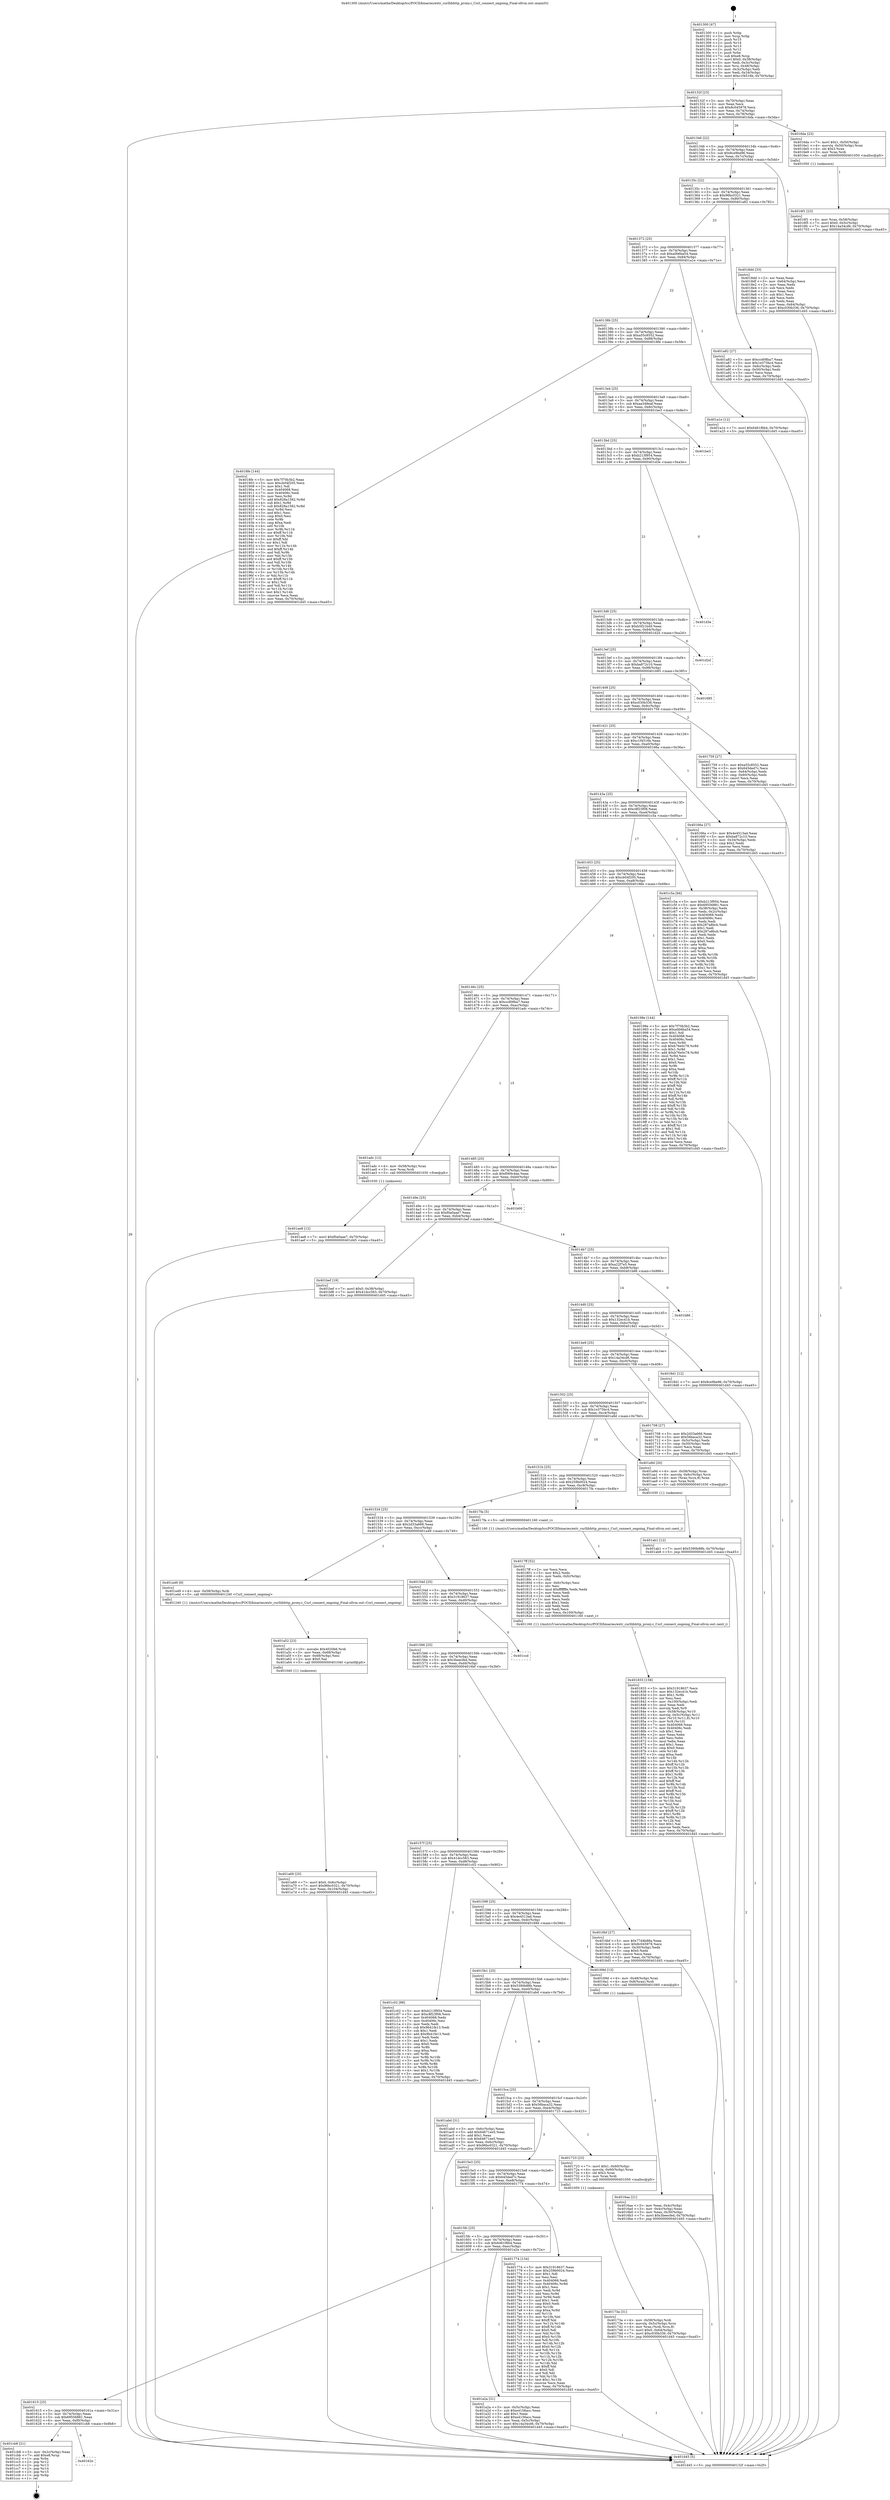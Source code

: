 digraph "0x401300" {
  label = "0x401300 (/mnt/c/Users/mathe/Desktop/tcc/POCII/binaries/extr_curllibhttp_proxy.c_Curl_connect_ongoing_Final-ollvm.out::main(0))"
  labelloc = "t"
  node[shape=record]

  Entry [label="",width=0.3,height=0.3,shape=circle,fillcolor=black,style=filled]
  "0x40132f" [label="{
     0x40132f [23]\l
     | [instrs]\l
     &nbsp;&nbsp;0x40132f \<+3\>: mov -0x70(%rbp),%eax\l
     &nbsp;&nbsp;0x401332 \<+2\>: mov %eax,%ecx\l
     &nbsp;&nbsp;0x401334 \<+6\>: sub $0x8c045978,%ecx\l
     &nbsp;&nbsp;0x40133a \<+3\>: mov %eax,-0x74(%rbp)\l
     &nbsp;&nbsp;0x40133d \<+3\>: mov %ecx,-0x78(%rbp)\l
     &nbsp;&nbsp;0x401340 \<+6\>: je 00000000004016da \<main+0x3da\>\l
  }"]
  "0x4016da" [label="{
     0x4016da [23]\l
     | [instrs]\l
     &nbsp;&nbsp;0x4016da \<+7\>: movl $0x1,-0x50(%rbp)\l
     &nbsp;&nbsp;0x4016e1 \<+4\>: movslq -0x50(%rbp),%rax\l
     &nbsp;&nbsp;0x4016e5 \<+4\>: shl $0x3,%rax\l
     &nbsp;&nbsp;0x4016e9 \<+3\>: mov %rax,%rdi\l
     &nbsp;&nbsp;0x4016ec \<+5\>: call 0000000000401050 \<malloc@plt\>\l
     | [calls]\l
     &nbsp;&nbsp;0x401050 \{1\} (unknown)\l
  }"]
  "0x401346" [label="{
     0x401346 [22]\l
     | [instrs]\l
     &nbsp;&nbsp;0x401346 \<+5\>: jmp 000000000040134b \<main+0x4b\>\l
     &nbsp;&nbsp;0x40134b \<+3\>: mov -0x74(%rbp),%eax\l
     &nbsp;&nbsp;0x40134e \<+5\>: sub $0x8ce9be96,%eax\l
     &nbsp;&nbsp;0x401353 \<+3\>: mov %eax,-0x7c(%rbp)\l
     &nbsp;&nbsp;0x401356 \<+6\>: je 00000000004018dd \<main+0x5dd\>\l
  }"]
  Exit [label="",width=0.3,height=0.3,shape=circle,fillcolor=black,style=filled,peripheries=2]
  "0x4018dd" [label="{
     0x4018dd [33]\l
     | [instrs]\l
     &nbsp;&nbsp;0x4018dd \<+2\>: xor %eax,%eax\l
     &nbsp;&nbsp;0x4018df \<+3\>: mov -0x64(%rbp),%ecx\l
     &nbsp;&nbsp;0x4018e2 \<+2\>: mov %eax,%edx\l
     &nbsp;&nbsp;0x4018e4 \<+2\>: sub %ecx,%edx\l
     &nbsp;&nbsp;0x4018e6 \<+2\>: mov %eax,%ecx\l
     &nbsp;&nbsp;0x4018e8 \<+3\>: sub $0x1,%ecx\l
     &nbsp;&nbsp;0x4018eb \<+2\>: add %ecx,%edx\l
     &nbsp;&nbsp;0x4018ed \<+2\>: sub %edx,%eax\l
     &nbsp;&nbsp;0x4018ef \<+3\>: mov %eax,-0x64(%rbp)\l
     &nbsp;&nbsp;0x4018f2 \<+7\>: movl $0xc030b336,-0x70(%rbp)\l
     &nbsp;&nbsp;0x4018f9 \<+5\>: jmp 0000000000401d45 \<main+0xa45\>\l
  }"]
  "0x40135c" [label="{
     0x40135c [22]\l
     | [instrs]\l
     &nbsp;&nbsp;0x40135c \<+5\>: jmp 0000000000401361 \<main+0x61\>\l
     &nbsp;&nbsp;0x401361 \<+3\>: mov -0x74(%rbp),%eax\l
     &nbsp;&nbsp;0x401364 \<+5\>: sub $0x96bc0321,%eax\l
     &nbsp;&nbsp;0x401369 \<+3\>: mov %eax,-0x80(%rbp)\l
     &nbsp;&nbsp;0x40136c \<+6\>: je 0000000000401a82 \<main+0x782\>\l
  }"]
  "0x40162e" [label="{
     0x40162e\l
  }", style=dashed]
  "0x401a82" [label="{
     0x401a82 [27]\l
     | [instrs]\l
     &nbsp;&nbsp;0x401a82 \<+5\>: mov $0xccd08ba7,%eax\l
     &nbsp;&nbsp;0x401a87 \<+5\>: mov $0x1e375bc4,%ecx\l
     &nbsp;&nbsp;0x401a8c \<+3\>: mov -0x6c(%rbp),%edx\l
     &nbsp;&nbsp;0x401a8f \<+3\>: cmp -0x50(%rbp),%edx\l
     &nbsp;&nbsp;0x401a92 \<+3\>: cmovl %ecx,%eax\l
     &nbsp;&nbsp;0x401a95 \<+3\>: mov %eax,-0x70(%rbp)\l
     &nbsp;&nbsp;0x401a98 \<+5\>: jmp 0000000000401d45 \<main+0xa45\>\l
  }"]
  "0x401372" [label="{
     0x401372 [25]\l
     | [instrs]\l
     &nbsp;&nbsp;0x401372 \<+5\>: jmp 0000000000401377 \<main+0x77\>\l
     &nbsp;&nbsp;0x401377 \<+3\>: mov -0x74(%rbp),%eax\l
     &nbsp;&nbsp;0x40137a \<+5\>: sub $0xa0b6ba54,%eax\l
     &nbsp;&nbsp;0x40137f \<+6\>: mov %eax,-0x84(%rbp)\l
     &nbsp;&nbsp;0x401385 \<+6\>: je 0000000000401a1e \<main+0x71e\>\l
  }"]
  "0x401cb8" [label="{
     0x401cb8 [21]\l
     | [instrs]\l
     &nbsp;&nbsp;0x401cb8 \<+3\>: mov -0x2c(%rbp),%eax\l
     &nbsp;&nbsp;0x401cbb \<+7\>: add $0xe8,%rsp\l
     &nbsp;&nbsp;0x401cc2 \<+1\>: pop %rbx\l
     &nbsp;&nbsp;0x401cc3 \<+2\>: pop %r12\l
     &nbsp;&nbsp;0x401cc5 \<+2\>: pop %r13\l
     &nbsp;&nbsp;0x401cc7 \<+2\>: pop %r14\l
     &nbsp;&nbsp;0x401cc9 \<+2\>: pop %r15\l
     &nbsp;&nbsp;0x401ccb \<+1\>: pop %rbp\l
     &nbsp;&nbsp;0x401ccc \<+1\>: ret\l
  }"]
  "0x401a1e" [label="{
     0x401a1e [12]\l
     | [instrs]\l
     &nbsp;&nbsp;0x401a1e \<+7\>: movl $0x6461f6b4,-0x70(%rbp)\l
     &nbsp;&nbsp;0x401a25 \<+5\>: jmp 0000000000401d45 \<main+0xa45\>\l
  }"]
  "0x40138b" [label="{
     0x40138b [25]\l
     | [instrs]\l
     &nbsp;&nbsp;0x40138b \<+5\>: jmp 0000000000401390 \<main+0x90\>\l
     &nbsp;&nbsp;0x401390 \<+3\>: mov -0x74(%rbp),%eax\l
     &nbsp;&nbsp;0x401393 \<+5\>: sub $0xa55c8552,%eax\l
     &nbsp;&nbsp;0x401398 \<+6\>: mov %eax,-0x88(%rbp)\l
     &nbsp;&nbsp;0x40139e \<+6\>: je 00000000004018fe \<main+0x5fe\>\l
  }"]
  "0x401ae8" [label="{
     0x401ae8 [12]\l
     | [instrs]\l
     &nbsp;&nbsp;0x401ae8 \<+7\>: movl $0xf0a0aae7,-0x70(%rbp)\l
     &nbsp;&nbsp;0x401aef \<+5\>: jmp 0000000000401d45 \<main+0xa45\>\l
  }"]
  "0x4018fe" [label="{
     0x4018fe [144]\l
     | [instrs]\l
     &nbsp;&nbsp;0x4018fe \<+5\>: mov $0x7f70b3b2,%eax\l
     &nbsp;&nbsp;0x401903 \<+5\>: mov $0xcb04f205,%ecx\l
     &nbsp;&nbsp;0x401908 \<+2\>: mov $0x1,%dl\l
     &nbsp;&nbsp;0x40190a \<+7\>: mov 0x404068,%esi\l
     &nbsp;&nbsp;0x401911 \<+7\>: mov 0x40406c,%edi\l
     &nbsp;&nbsp;0x401918 \<+3\>: mov %esi,%r8d\l
     &nbsp;&nbsp;0x40191b \<+7\>: add $0x828a1582,%r8d\l
     &nbsp;&nbsp;0x401922 \<+4\>: sub $0x1,%r8d\l
     &nbsp;&nbsp;0x401926 \<+7\>: sub $0x828a1582,%r8d\l
     &nbsp;&nbsp;0x40192d \<+4\>: imul %r8d,%esi\l
     &nbsp;&nbsp;0x401931 \<+3\>: and $0x1,%esi\l
     &nbsp;&nbsp;0x401934 \<+3\>: cmp $0x0,%esi\l
     &nbsp;&nbsp;0x401937 \<+4\>: sete %r9b\l
     &nbsp;&nbsp;0x40193b \<+3\>: cmp $0xa,%edi\l
     &nbsp;&nbsp;0x40193e \<+4\>: setl %r10b\l
     &nbsp;&nbsp;0x401942 \<+3\>: mov %r9b,%r11b\l
     &nbsp;&nbsp;0x401945 \<+4\>: xor $0xff,%r11b\l
     &nbsp;&nbsp;0x401949 \<+3\>: mov %r10b,%bl\l
     &nbsp;&nbsp;0x40194c \<+3\>: xor $0xff,%bl\l
     &nbsp;&nbsp;0x40194f \<+3\>: xor $0x1,%dl\l
     &nbsp;&nbsp;0x401952 \<+3\>: mov %r11b,%r14b\l
     &nbsp;&nbsp;0x401955 \<+4\>: and $0xff,%r14b\l
     &nbsp;&nbsp;0x401959 \<+3\>: and %dl,%r9b\l
     &nbsp;&nbsp;0x40195c \<+3\>: mov %bl,%r15b\l
     &nbsp;&nbsp;0x40195f \<+4\>: and $0xff,%r15b\l
     &nbsp;&nbsp;0x401963 \<+3\>: and %dl,%r10b\l
     &nbsp;&nbsp;0x401966 \<+3\>: or %r9b,%r14b\l
     &nbsp;&nbsp;0x401969 \<+3\>: or %r10b,%r15b\l
     &nbsp;&nbsp;0x40196c \<+3\>: xor %r15b,%r14b\l
     &nbsp;&nbsp;0x40196f \<+3\>: or %bl,%r11b\l
     &nbsp;&nbsp;0x401972 \<+4\>: xor $0xff,%r11b\l
     &nbsp;&nbsp;0x401976 \<+3\>: or $0x1,%dl\l
     &nbsp;&nbsp;0x401979 \<+3\>: and %dl,%r11b\l
     &nbsp;&nbsp;0x40197c \<+3\>: or %r11b,%r14b\l
     &nbsp;&nbsp;0x40197f \<+4\>: test $0x1,%r14b\l
     &nbsp;&nbsp;0x401983 \<+3\>: cmovne %ecx,%eax\l
     &nbsp;&nbsp;0x401986 \<+3\>: mov %eax,-0x70(%rbp)\l
     &nbsp;&nbsp;0x401989 \<+5\>: jmp 0000000000401d45 \<main+0xa45\>\l
  }"]
  "0x4013a4" [label="{
     0x4013a4 [25]\l
     | [instrs]\l
     &nbsp;&nbsp;0x4013a4 \<+5\>: jmp 00000000004013a9 \<main+0xa9\>\l
     &nbsp;&nbsp;0x4013a9 \<+3\>: mov -0x74(%rbp),%eax\l
     &nbsp;&nbsp;0x4013ac \<+5\>: sub $0xaa348eaf,%eax\l
     &nbsp;&nbsp;0x4013b1 \<+6\>: mov %eax,-0x8c(%rbp)\l
     &nbsp;&nbsp;0x4013b7 \<+6\>: je 0000000000401be3 \<main+0x8e3\>\l
  }"]
  "0x401ab1" [label="{
     0x401ab1 [12]\l
     | [instrs]\l
     &nbsp;&nbsp;0x401ab1 \<+7\>: movl $0x5390b88b,-0x70(%rbp)\l
     &nbsp;&nbsp;0x401ab8 \<+5\>: jmp 0000000000401d45 \<main+0xa45\>\l
  }"]
  "0x401be3" [label="{
     0x401be3\l
  }", style=dashed]
  "0x4013bd" [label="{
     0x4013bd [25]\l
     | [instrs]\l
     &nbsp;&nbsp;0x4013bd \<+5\>: jmp 00000000004013c2 \<main+0xc2\>\l
     &nbsp;&nbsp;0x4013c2 \<+3\>: mov -0x74(%rbp),%eax\l
     &nbsp;&nbsp;0x4013c5 \<+5\>: sub $0xb213f954,%eax\l
     &nbsp;&nbsp;0x4013ca \<+6\>: mov %eax,-0x90(%rbp)\l
     &nbsp;&nbsp;0x4013d0 \<+6\>: je 0000000000401d3e \<main+0xa3e\>\l
  }"]
  "0x401a69" [label="{
     0x401a69 [25]\l
     | [instrs]\l
     &nbsp;&nbsp;0x401a69 \<+7\>: movl $0x0,-0x6c(%rbp)\l
     &nbsp;&nbsp;0x401a70 \<+7\>: movl $0x96bc0321,-0x70(%rbp)\l
     &nbsp;&nbsp;0x401a77 \<+6\>: mov %eax,-0x104(%rbp)\l
     &nbsp;&nbsp;0x401a7d \<+5\>: jmp 0000000000401d45 \<main+0xa45\>\l
  }"]
  "0x401d3e" [label="{
     0x401d3e\l
  }", style=dashed]
  "0x4013d6" [label="{
     0x4013d6 [25]\l
     | [instrs]\l
     &nbsp;&nbsp;0x4013d6 \<+5\>: jmp 00000000004013db \<main+0xdb\>\l
     &nbsp;&nbsp;0x4013db \<+3\>: mov -0x74(%rbp),%eax\l
     &nbsp;&nbsp;0x4013de \<+5\>: sub $0xb5f21b49,%eax\l
     &nbsp;&nbsp;0x4013e3 \<+6\>: mov %eax,-0x94(%rbp)\l
     &nbsp;&nbsp;0x4013e9 \<+6\>: je 0000000000401d2d \<main+0xa2d\>\l
  }"]
  "0x401a52" [label="{
     0x401a52 [23]\l
     | [instrs]\l
     &nbsp;&nbsp;0x401a52 \<+10\>: movabs $0x4020b6,%rdi\l
     &nbsp;&nbsp;0x401a5c \<+3\>: mov %eax,-0x68(%rbp)\l
     &nbsp;&nbsp;0x401a5f \<+3\>: mov -0x68(%rbp),%esi\l
     &nbsp;&nbsp;0x401a62 \<+2\>: mov $0x0,%al\l
     &nbsp;&nbsp;0x401a64 \<+5\>: call 0000000000401040 \<printf@plt\>\l
     | [calls]\l
     &nbsp;&nbsp;0x401040 \{1\} (unknown)\l
  }"]
  "0x401d2d" [label="{
     0x401d2d\l
  }", style=dashed]
  "0x4013ef" [label="{
     0x4013ef [25]\l
     | [instrs]\l
     &nbsp;&nbsp;0x4013ef \<+5\>: jmp 00000000004013f4 \<main+0xf4\>\l
     &nbsp;&nbsp;0x4013f4 \<+3\>: mov -0x74(%rbp),%eax\l
     &nbsp;&nbsp;0x4013f7 \<+5\>: sub $0xba872c10,%eax\l
     &nbsp;&nbsp;0x4013fc \<+6\>: mov %eax,-0x98(%rbp)\l
     &nbsp;&nbsp;0x401402 \<+6\>: je 0000000000401685 \<main+0x385\>\l
  }"]
  "0x401615" [label="{
     0x401615 [25]\l
     | [instrs]\l
     &nbsp;&nbsp;0x401615 \<+5\>: jmp 000000000040161a \<main+0x31a\>\l
     &nbsp;&nbsp;0x40161a \<+3\>: mov -0x74(%rbp),%eax\l
     &nbsp;&nbsp;0x40161d \<+5\>: sub $0x69556881,%eax\l
     &nbsp;&nbsp;0x401622 \<+6\>: mov %eax,-0xf0(%rbp)\l
     &nbsp;&nbsp;0x401628 \<+6\>: je 0000000000401cb8 \<main+0x9b8\>\l
  }"]
  "0x401685" [label="{
     0x401685\l
  }", style=dashed]
  "0x401408" [label="{
     0x401408 [25]\l
     | [instrs]\l
     &nbsp;&nbsp;0x401408 \<+5\>: jmp 000000000040140d \<main+0x10d\>\l
     &nbsp;&nbsp;0x40140d \<+3\>: mov -0x74(%rbp),%eax\l
     &nbsp;&nbsp;0x401410 \<+5\>: sub $0xc030b336,%eax\l
     &nbsp;&nbsp;0x401415 \<+6\>: mov %eax,-0x9c(%rbp)\l
     &nbsp;&nbsp;0x40141b \<+6\>: je 0000000000401759 \<main+0x459\>\l
  }"]
  "0x401a2a" [label="{
     0x401a2a [31]\l
     | [instrs]\l
     &nbsp;&nbsp;0x401a2a \<+3\>: mov -0x5c(%rbp),%eax\l
     &nbsp;&nbsp;0x401a2d \<+5\>: sub $0xe4156acc,%eax\l
     &nbsp;&nbsp;0x401a32 \<+3\>: add $0x1,%eax\l
     &nbsp;&nbsp;0x401a35 \<+5\>: add $0xe4156acc,%eax\l
     &nbsp;&nbsp;0x401a3a \<+3\>: mov %eax,-0x5c(%rbp)\l
     &nbsp;&nbsp;0x401a3d \<+7\>: movl $0x14a34cd6,-0x70(%rbp)\l
     &nbsp;&nbsp;0x401a44 \<+5\>: jmp 0000000000401d45 \<main+0xa45\>\l
  }"]
  "0x401759" [label="{
     0x401759 [27]\l
     | [instrs]\l
     &nbsp;&nbsp;0x401759 \<+5\>: mov $0xa55c8552,%eax\l
     &nbsp;&nbsp;0x40175e \<+5\>: mov $0x645ded7c,%ecx\l
     &nbsp;&nbsp;0x401763 \<+3\>: mov -0x64(%rbp),%edx\l
     &nbsp;&nbsp;0x401766 \<+3\>: cmp -0x60(%rbp),%edx\l
     &nbsp;&nbsp;0x401769 \<+3\>: cmovl %ecx,%eax\l
     &nbsp;&nbsp;0x40176c \<+3\>: mov %eax,-0x70(%rbp)\l
     &nbsp;&nbsp;0x40176f \<+5\>: jmp 0000000000401d45 \<main+0xa45\>\l
  }"]
  "0x401421" [label="{
     0x401421 [25]\l
     | [instrs]\l
     &nbsp;&nbsp;0x401421 \<+5\>: jmp 0000000000401426 \<main+0x126\>\l
     &nbsp;&nbsp;0x401426 \<+3\>: mov -0x74(%rbp),%eax\l
     &nbsp;&nbsp;0x401429 \<+5\>: sub $0xc1f4516b,%eax\l
     &nbsp;&nbsp;0x40142e \<+6\>: mov %eax,-0xa0(%rbp)\l
     &nbsp;&nbsp;0x401434 \<+6\>: je 000000000040166a \<main+0x36a\>\l
  }"]
  "0x401833" [label="{
     0x401833 [158]\l
     | [instrs]\l
     &nbsp;&nbsp;0x401833 \<+5\>: mov $0x31918637,%ecx\l
     &nbsp;&nbsp;0x401838 \<+5\>: mov $0x132ec41b,%edx\l
     &nbsp;&nbsp;0x40183d \<+3\>: mov $0x1,%r8b\l
     &nbsp;&nbsp;0x401840 \<+2\>: xor %esi,%esi\l
     &nbsp;&nbsp;0x401842 \<+6\>: mov -0x100(%rbp),%edi\l
     &nbsp;&nbsp;0x401848 \<+3\>: imul %eax,%edi\l
     &nbsp;&nbsp;0x40184b \<+3\>: movslq %edi,%r9\l
     &nbsp;&nbsp;0x40184e \<+4\>: mov -0x58(%rbp),%r10\l
     &nbsp;&nbsp;0x401852 \<+4\>: movslq -0x5c(%rbp),%r11\l
     &nbsp;&nbsp;0x401856 \<+4\>: mov (%r10,%r11,8),%r10\l
     &nbsp;&nbsp;0x40185a \<+3\>: mov %r9,(%r10)\l
     &nbsp;&nbsp;0x40185d \<+7\>: mov 0x404068,%eax\l
     &nbsp;&nbsp;0x401864 \<+7\>: mov 0x40406c,%edi\l
     &nbsp;&nbsp;0x40186b \<+3\>: sub $0x1,%esi\l
     &nbsp;&nbsp;0x40186e \<+2\>: mov %eax,%ebx\l
     &nbsp;&nbsp;0x401870 \<+2\>: add %esi,%ebx\l
     &nbsp;&nbsp;0x401872 \<+3\>: imul %ebx,%eax\l
     &nbsp;&nbsp;0x401875 \<+3\>: and $0x1,%eax\l
     &nbsp;&nbsp;0x401878 \<+3\>: cmp $0x0,%eax\l
     &nbsp;&nbsp;0x40187b \<+4\>: sete %r14b\l
     &nbsp;&nbsp;0x40187f \<+3\>: cmp $0xa,%edi\l
     &nbsp;&nbsp;0x401882 \<+4\>: setl %r15b\l
     &nbsp;&nbsp;0x401886 \<+3\>: mov %r14b,%r12b\l
     &nbsp;&nbsp;0x401889 \<+4\>: xor $0xff,%r12b\l
     &nbsp;&nbsp;0x40188d \<+3\>: mov %r15b,%r13b\l
     &nbsp;&nbsp;0x401890 \<+4\>: xor $0xff,%r13b\l
     &nbsp;&nbsp;0x401894 \<+4\>: xor $0x1,%r8b\l
     &nbsp;&nbsp;0x401898 \<+3\>: mov %r12b,%al\l
     &nbsp;&nbsp;0x40189b \<+2\>: and $0xff,%al\l
     &nbsp;&nbsp;0x40189d \<+3\>: and %r8b,%r14b\l
     &nbsp;&nbsp;0x4018a0 \<+3\>: mov %r13b,%sil\l
     &nbsp;&nbsp;0x4018a3 \<+4\>: and $0xff,%sil\l
     &nbsp;&nbsp;0x4018a7 \<+3\>: and %r8b,%r15b\l
     &nbsp;&nbsp;0x4018aa \<+3\>: or %r14b,%al\l
     &nbsp;&nbsp;0x4018ad \<+3\>: or %r15b,%sil\l
     &nbsp;&nbsp;0x4018b0 \<+3\>: xor %sil,%al\l
     &nbsp;&nbsp;0x4018b3 \<+3\>: or %r13b,%r12b\l
     &nbsp;&nbsp;0x4018b6 \<+4\>: xor $0xff,%r12b\l
     &nbsp;&nbsp;0x4018ba \<+4\>: or $0x1,%r8b\l
     &nbsp;&nbsp;0x4018be \<+3\>: and %r8b,%r12b\l
     &nbsp;&nbsp;0x4018c1 \<+3\>: or %r12b,%al\l
     &nbsp;&nbsp;0x4018c4 \<+2\>: test $0x1,%al\l
     &nbsp;&nbsp;0x4018c6 \<+3\>: cmovne %edx,%ecx\l
     &nbsp;&nbsp;0x4018c9 \<+3\>: mov %ecx,-0x70(%rbp)\l
     &nbsp;&nbsp;0x4018cc \<+5\>: jmp 0000000000401d45 \<main+0xa45\>\l
  }"]
  "0x40166a" [label="{
     0x40166a [27]\l
     | [instrs]\l
     &nbsp;&nbsp;0x40166a \<+5\>: mov $0x4e4513ad,%eax\l
     &nbsp;&nbsp;0x40166f \<+5\>: mov $0xba872c10,%ecx\l
     &nbsp;&nbsp;0x401674 \<+3\>: mov -0x34(%rbp),%edx\l
     &nbsp;&nbsp;0x401677 \<+3\>: cmp $0x2,%edx\l
     &nbsp;&nbsp;0x40167a \<+3\>: cmovne %ecx,%eax\l
     &nbsp;&nbsp;0x40167d \<+3\>: mov %eax,-0x70(%rbp)\l
     &nbsp;&nbsp;0x401680 \<+5\>: jmp 0000000000401d45 \<main+0xa45\>\l
  }"]
  "0x40143a" [label="{
     0x40143a [25]\l
     | [instrs]\l
     &nbsp;&nbsp;0x40143a \<+5\>: jmp 000000000040143f \<main+0x13f\>\l
     &nbsp;&nbsp;0x40143f \<+3\>: mov -0x74(%rbp),%eax\l
     &nbsp;&nbsp;0x401442 \<+5\>: sub $0xc8f23f08,%eax\l
     &nbsp;&nbsp;0x401447 \<+6\>: mov %eax,-0xa4(%rbp)\l
     &nbsp;&nbsp;0x40144d \<+6\>: je 0000000000401c5a \<main+0x95a\>\l
  }"]
  "0x401d45" [label="{
     0x401d45 [5]\l
     | [instrs]\l
     &nbsp;&nbsp;0x401d45 \<+5\>: jmp 000000000040132f \<main+0x2f\>\l
  }"]
  "0x401300" [label="{
     0x401300 [47]\l
     | [instrs]\l
     &nbsp;&nbsp;0x401300 \<+1\>: push %rbp\l
     &nbsp;&nbsp;0x401301 \<+3\>: mov %rsp,%rbp\l
     &nbsp;&nbsp;0x401304 \<+2\>: push %r15\l
     &nbsp;&nbsp;0x401306 \<+2\>: push %r14\l
     &nbsp;&nbsp;0x401308 \<+2\>: push %r13\l
     &nbsp;&nbsp;0x40130a \<+2\>: push %r12\l
     &nbsp;&nbsp;0x40130c \<+1\>: push %rbx\l
     &nbsp;&nbsp;0x40130d \<+7\>: sub $0xe8,%rsp\l
     &nbsp;&nbsp;0x401314 \<+7\>: movl $0x0,-0x38(%rbp)\l
     &nbsp;&nbsp;0x40131b \<+3\>: mov %edi,-0x3c(%rbp)\l
     &nbsp;&nbsp;0x40131e \<+4\>: mov %rsi,-0x48(%rbp)\l
     &nbsp;&nbsp;0x401322 \<+3\>: mov -0x3c(%rbp),%edi\l
     &nbsp;&nbsp;0x401325 \<+3\>: mov %edi,-0x34(%rbp)\l
     &nbsp;&nbsp;0x401328 \<+7\>: movl $0xc1f4516b,-0x70(%rbp)\l
  }"]
  "0x4017ff" [label="{
     0x4017ff [52]\l
     | [instrs]\l
     &nbsp;&nbsp;0x4017ff \<+2\>: xor %ecx,%ecx\l
     &nbsp;&nbsp;0x401801 \<+5\>: mov $0x2,%edx\l
     &nbsp;&nbsp;0x401806 \<+6\>: mov %edx,-0xfc(%rbp)\l
     &nbsp;&nbsp;0x40180c \<+1\>: cltd\l
     &nbsp;&nbsp;0x40180d \<+6\>: mov -0xfc(%rbp),%esi\l
     &nbsp;&nbsp;0x401813 \<+2\>: idiv %esi\l
     &nbsp;&nbsp;0x401815 \<+6\>: imul $0xfffffffe,%edx,%edx\l
     &nbsp;&nbsp;0x40181b \<+2\>: mov %ecx,%edi\l
     &nbsp;&nbsp;0x40181d \<+2\>: sub %edx,%edi\l
     &nbsp;&nbsp;0x40181f \<+2\>: mov %ecx,%edx\l
     &nbsp;&nbsp;0x401821 \<+3\>: sub $0x1,%edx\l
     &nbsp;&nbsp;0x401824 \<+2\>: add %edx,%edi\l
     &nbsp;&nbsp;0x401826 \<+2\>: sub %edi,%ecx\l
     &nbsp;&nbsp;0x401828 \<+6\>: mov %ecx,-0x100(%rbp)\l
     &nbsp;&nbsp;0x40182e \<+5\>: call 0000000000401160 \<next_i\>\l
     | [calls]\l
     &nbsp;&nbsp;0x401160 \{1\} (/mnt/c/Users/mathe/Desktop/tcc/POCII/binaries/extr_curllibhttp_proxy.c_Curl_connect_ongoing_Final-ollvm.out::next_i)\l
  }"]
  "0x401c5a" [label="{
     0x401c5a [94]\l
     | [instrs]\l
     &nbsp;&nbsp;0x401c5a \<+5\>: mov $0xb213f954,%eax\l
     &nbsp;&nbsp;0x401c5f \<+5\>: mov $0x69556881,%ecx\l
     &nbsp;&nbsp;0x401c64 \<+3\>: mov -0x38(%rbp),%edx\l
     &nbsp;&nbsp;0x401c67 \<+3\>: mov %edx,-0x2c(%rbp)\l
     &nbsp;&nbsp;0x401c6a \<+7\>: mov 0x404068,%edx\l
     &nbsp;&nbsp;0x401c71 \<+7\>: mov 0x40406c,%esi\l
     &nbsp;&nbsp;0x401c78 \<+2\>: mov %edx,%edi\l
     &nbsp;&nbsp;0x401c7a \<+6\>: sub $0x287a8bcb,%edi\l
     &nbsp;&nbsp;0x401c80 \<+3\>: sub $0x1,%edi\l
     &nbsp;&nbsp;0x401c83 \<+6\>: add $0x287a8bcb,%edi\l
     &nbsp;&nbsp;0x401c89 \<+3\>: imul %edi,%edx\l
     &nbsp;&nbsp;0x401c8c \<+3\>: and $0x1,%edx\l
     &nbsp;&nbsp;0x401c8f \<+3\>: cmp $0x0,%edx\l
     &nbsp;&nbsp;0x401c92 \<+4\>: sete %r8b\l
     &nbsp;&nbsp;0x401c96 \<+3\>: cmp $0xa,%esi\l
     &nbsp;&nbsp;0x401c99 \<+4\>: setl %r9b\l
     &nbsp;&nbsp;0x401c9d \<+3\>: mov %r8b,%r10b\l
     &nbsp;&nbsp;0x401ca0 \<+3\>: and %r9b,%r10b\l
     &nbsp;&nbsp;0x401ca3 \<+3\>: xor %r9b,%r8b\l
     &nbsp;&nbsp;0x401ca6 \<+3\>: or %r8b,%r10b\l
     &nbsp;&nbsp;0x401ca9 \<+4\>: test $0x1,%r10b\l
     &nbsp;&nbsp;0x401cad \<+3\>: cmovne %ecx,%eax\l
     &nbsp;&nbsp;0x401cb0 \<+3\>: mov %eax,-0x70(%rbp)\l
     &nbsp;&nbsp;0x401cb3 \<+5\>: jmp 0000000000401d45 \<main+0xa45\>\l
  }"]
  "0x401453" [label="{
     0x401453 [25]\l
     | [instrs]\l
     &nbsp;&nbsp;0x401453 \<+5\>: jmp 0000000000401458 \<main+0x158\>\l
     &nbsp;&nbsp;0x401458 \<+3\>: mov -0x74(%rbp),%eax\l
     &nbsp;&nbsp;0x40145b \<+5\>: sub $0xcb04f205,%eax\l
     &nbsp;&nbsp;0x401460 \<+6\>: mov %eax,-0xa8(%rbp)\l
     &nbsp;&nbsp;0x401466 \<+6\>: je 000000000040198e \<main+0x68e\>\l
  }"]
  "0x4015fc" [label="{
     0x4015fc [25]\l
     | [instrs]\l
     &nbsp;&nbsp;0x4015fc \<+5\>: jmp 0000000000401601 \<main+0x301\>\l
     &nbsp;&nbsp;0x401601 \<+3\>: mov -0x74(%rbp),%eax\l
     &nbsp;&nbsp;0x401604 \<+5\>: sub $0x6461f6b4,%eax\l
     &nbsp;&nbsp;0x401609 \<+6\>: mov %eax,-0xec(%rbp)\l
     &nbsp;&nbsp;0x40160f \<+6\>: je 0000000000401a2a \<main+0x72a\>\l
  }"]
  "0x40198e" [label="{
     0x40198e [144]\l
     | [instrs]\l
     &nbsp;&nbsp;0x40198e \<+5\>: mov $0x7f70b3b2,%eax\l
     &nbsp;&nbsp;0x401993 \<+5\>: mov $0xa0b6ba54,%ecx\l
     &nbsp;&nbsp;0x401998 \<+2\>: mov $0x1,%dl\l
     &nbsp;&nbsp;0x40199a \<+7\>: mov 0x404068,%esi\l
     &nbsp;&nbsp;0x4019a1 \<+7\>: mov 0x40406c,%edi\l
     &nbsp;&nbsp;0x4019a8 \<+3\>: mov %esi,%r8d\l
     &nbsp;&nbsp;0x4019ab \<+7\>: sub $0xb76e0c78,%r8d\l
     &nbsp;&nbsp;0x4019b2 \<+4\>: sub $0x1,%r8d\l
     &nbsp;&nbsp;0x4019b6 \<+7\>: add $0xb76e0c78,%r8d\l
     &nbsp;&nbsp;0x4019bd \<+4\>: imul %r8d,%esi\l
     &nbsp;&nbsp;0x4019c1 \<+3\>: and $0x1,%esi\l
     &nbsp;&nbsp;0x4019c4 \<+3\>: cmp $0x0,%esi\l
     &nbsp;&nbsp;0x4019c7 \<+4\>: sete %r9b\l
     &nbsp;&nbsp;0x4019cb \<+3\>: cmp $0xa,%edi\l
     &nbsp;&nbsp;0x4019ce \<+4\>: setl %r10b\l
     &nbsp;&nbsp;0x4019d2 \<+3\>: mov %r9b,%r11b\l
     &nbsp;&nbsp;0x4019d5 \<+4\>: xor $0xff,%r11b\l
     &nbsp;&nbsp;0x4019d9 \<+3\>: mov %r10b,%bl\l
     &nbsp;&nbsp;0x4019dc \<+3\>: xor $0xff,%bl\l
     &nbsp;&nbsp;0x4019df \<+3\>: xor $0x1,%dl\l
     &nbsp;&nbsp;0x4019e2 \<+3\>: mov %r11b,%r14b\l
     &nbsp;&nbsp;0x4019e5 \<+4\>: and $0xff,%r14b\l
     &nbsp;&nbsp;0x4019e9 \<+3\>: and %dl,%r9b\l
     &nbsp;&nbsp;0x4019ec \<+3\>: mov %bl,%r15b\l
     &nbsp;&nbsp;0x4019ef \<+4\>: and $0xff,%r15b\l
     &nbsp;&nbsp;0x4019f3 \<+3\>: and %dl,%r10b\l
     &nbsp;&nbsp;0x4019f6 \<+3\>: or %r9b,%r14b\l
     &nbsp;&nbsp;0x4019f9 \<+3\>: or %r10b,%r15b\l
     &nbsp;&nbsp;0x4019fc \<+3\>: xor %r15b,%r14b\l
     &nbsp;&nbsp;0x4019ff \<+3\>: or %bl,%r11b\l
     &nbsp;&nbsp;0x401a02 \<+4\>: xor $0xff,%r11b\l
     &nbsp;&nbsp;0x401a06 \<+3\>: or $0x1,%dl\l
     &nbsp;&nbsp;0x401a09 \<+3\>: and %dl,%r11b\l
     &nbsp;&nbsp;0x401a0c \<+3\>: or %r11b,%r14b\l
     &nbsp;&nbsp;0x401a0f \<+4\>: test $0x1,%r14b\l
     &nbsp;&nbsp;0x401a13 \<+3\>: cmovne %ecx,%eax\l
     &nbsp;&nbsp;0x401a16 \<+3\>: mov %eax,-0x70(%rbp)\l
     &nbsp;&nbsp;0x401a19 \<+5\>: jmp 0000000000401d45 \<main+0xa45\>\l
  }"]
  "0x40146c" [label="{
     0x40146c [25]\l
     | [instrs]\l
     &nbsp;&nbsp;0x40146c \<+5\>: jmp 0000000000401471 \<main+0x171\>\l
     &nbsp;&nbsp;0x401471 \<+3\>: mov -0x74(%rbp),%eax\l
     &nbsp;&nbsp;0x401474 \<+5\>: sub $0xccd08ba7,%eax\l
     &nbsp;&nbsp;0x401479 \<+6\>: mov %eax,-0xac(%rbp)\l
     &nbsp;&nbsp;0x40147f \<+6\>: je 0000000000401adc \<main+0x7dc\>\l
  }"]
  "0x401774" [label="{
     0x401774 [134]\l
     | [instrs]\l
     &nbsp;&nbsp;0x401774 \<+5\>: mov $0x31918637,%eax\l
     &nbsp;&nbsp;0x401779 \<+5\>: mov $0x259b0024,%ecx\l
     &nbsp;&nbsp;0x40177e \<+2\>: mov $0x1,%dl\l
     &nbsp;&nbsp;0x401780 \<+2\>: xor %esi,%esi\l
     &nbsp;&nbsp;0x401782 \<+7\>: mov 0x404068,%edi\l
     &nbsp;&nbsp;0x401789 \<+8\>: mov 0x40406c,%r8d\l
     &nbsp;&nbsp;0x401791 \<+3\>: sub $0x1,%esi\l
     &nbsp;&nbsp;0x401794 \<+3\>: mov %edi,%r9d\l
     &nbsp;&nbsp;0x401797 \<+3\>: add %esi,%r9d\l
     &nbsp;&nbsp;0x40179a \<+4\>: imul %r9d,%edi\l
     &nbsp;&nbsp;0x40179e \<+3\>: and $0x1,%edi\l
     &nbsp;&nbsp;0x4017a1 \<+3\>: cmp $0x0,%edi\l
     &nbsp;&nbsp;0x4017a4 \<+4\>: sete %r10b\l
     &nbsp;&nbsp;0x4017a8 \<+4\>: cmp $0xa,%r8d\l
     &nbsp;&nbsp;0x4017ac \<+4\>: setl %r11b\l
     &nbsp;&nbsp;0x4017b0 \<+3\>: mov %r10b,%bl\l
     &nbsp;&nbsp;0x4017b3 \<+3\>: xor $0xff,%bl\l
     &nbsp;&nbsp;0x4017b6 \<+3\>: mov %r11b,%r14b\l
     &nbsp;&nbsp;0x4017b9 \<+4\>: xor $0xff,%r14b\l
     &nbsp;&nbsp;0x4017bd \<+3\>: xor $0x0,%dl\l
     &nbsp;&nbsp;0x4017c0 \<+3\>: mov %bl,%r15b\l
     &nbsp;&nbsp;0x4017c3 \<+4\>: and $0x0,%r15b\l
     &nbsp;&nbsp;0x4017c7 \<+3\>: and %dl,%r10b\l
     &nbsp;&nbsp;0x4017ca \<+3\>: mov %r14b,%r12b\l
     &nbsp;&nbsp;0x4017cd \<+4\>: and $0x0,%r12b\l
     &nbsp;&nbsp;0x4017d1 \<+3\>: and %dl,%r11b\l
     &nbsp;&nbsp;0x4017d4 \<+3\>: or %r10b,%r15b\l
     &nbsp;&nbsp;0x4017d7 \<+3\>: or %r11b,%r12b\l
     &nbsp;&nbsp;0x4017da \<+3\>: xor %r12b,%r15b\l
     &nbsp;&nbsp;0x4017dd \<+3\>: or %r14b,%bl\l
     &nbsp;&nbsp;0x4017e0 \<+3\>: xor $0xff,%bl\l
     &nbsp;&nbsp;0x4017e3 \<+3\>: or $0x0,%dl\l
     &nbsp;&nbsp;0x4017e6 \<+2\>: and %dl,%bl\l
     &nbsp;&nbsp;0x4017e8 \<+3\>: or %bl,%r15b\l
     &nbsp;&nbsp;0x4017eb \<+4\>: test $0x1,%r15b\l
     &nbsp;&nbsp;0x4017ef \<+3\>: cmovne %ecx,%eax\l
     &nbsp;&nbsp;0x4017f2 \<+3\>: mov %eax,-0x70(%rbp)\l
     &nbsp;&nbsp;0x4017f5 \<+5\>: jmp 0000000000401d45 \<main+0xa45\>\l
  }"]
  "0x401adc" [label="{
     0x401adc [12]\l
     | [instrs]\l
     &nbsp;&nbsp;0x401adc \<+4\>: mov -0x58(%rbp),%rax\l
     &nbsp;&nbsp;0x401ae0 \<+3\>: mov %rax,%rdi\l
     &nbsp;&nbsp;0x401ae3 \<+5\>: call 0000000000401030 \<free@plt\>\l
     | [calls]\l
     &nbsp;&nbsp;0x401030 \{1\} (unknown)\l
  }"]
  "0x401485" [label="{
     0x401485 [25]\l
     | [instrs]\l
     &nbsp;&nbsp;0x401485 \<+5\>: jmp 000000000040148a \<main+0x18a\>\l
     &nbsp;&nbsp;0x40148a \<+3\>: mov -0x74(%rbp),%eax\l
     &nbsp;&nbsp;0x40148d \<+5\>: sub $0xf069c4ae,%eax\l
     &nbsp;&nbsp;0x401492 \<+6\>: mov %eax,-0xb0(%rbp)\l
     &nbsp;&nbsp;0x401498 \<+6\>: je 0000000000401b00 \<main+0x800\>\l
  }"]
  "0x40173a" [label="{
     0x40173a [31]\l
     | [instrs]\l
     &nbsp;&nbsp;0x40173a \<+4\>: mov -0x58(%rbp),%rdi\l
     &nbsp;&nbsp;0x40173e \<+4\>: movslq -0x5c(%rbp),%rcx\l
     &nbsp;&nbsp;0x401742 \<+4\>: mov %rax,(%rdi,%rcx,8)\l
     &nbsp;&nbsp;0x401746 \<+7\>: movl $0x0,-0x64(%rbp)\l
     &nbsp;&nbsp;0x40174d \<+7\>: movl $0xc030b336,-0x70(%rbp)\l
     &nbsp;&nbsp;0x401754 \<+5\>: jmp 0000000000401d45 \<main+0xa45\>\l
  }"]
  "0x401b00" [label="{
     0x401b00\l
  }", style=dashed]
  "0x40149e" [label="{
     0x40149e [25]\l
     | [instrs]\l
     &nbsp;&nbsp;0x40149e \<+5\>: jmp 00000000004014a3 \<main+0x1a3\>\l
     &nbsp;&nbsp;0x4014a3 \<+3\>: mov -0x74(%rbp),%eax\l
     &nbsp;&nbsp;0x4014a6 \<+5\>: sub $0xf0a0aae7,%eax\l
     &nbsp;&nbsp;0x4014ab \<+6\>: mov %eax,-0xb4(%rbp)\l
     &nbsp;&nbsp;0x4014b1 \<+6\>: je 0000000000401bef \<main+0x8ef\>\l
  }"]
  "0x4015e3" [label="{
     0x4015e3 [25]\l
     | [instrs]\l
     &nbsp;&nbsp;0x4015e3 \<+5\>: jmp 00000000004015e8 \<main+0x2e8\>\l
     &nbsp;&nbsp;0x4015e8 \<+3\>: mov -0x74(%rbp),%eax\l
     &nbsp;&nbsp;0x4015eb \<+5\>: sub $0x645ded7c,%eax\l
     &nbsp;&nbsp;0x4015f0 \<+6\>: mov %eax,-0xe8(%rbp)\l
     &nbsp;&nbsp;0x4015f6 \<+6\>: je 0000000000401774 \<main+0x474\>\l
  }"]
  "0x401bef" [label="{
     0x401bef [19]\l
     | [instrs]\l
     &nbsp;&nbsp;0x401bef \<+7\>: movl $0x0,-0x38(%rbp)\l
     &nbsp;&nbsp;0x401bf6 \<+7\>: movl $0x41dcc563,-0x70(%rbp)\l
     &nbsp;&nbsp;0x401bfd \<+5\>: jmp 0000000000401d45 \<main+0xa45\>\l
  }"]
  "0x4014b7" [label="{
     0x4014b7 [25]\l
     | [instrs]\l
     &nbsp;&nbsp;0x4014b7 \<+5\>: jmp 00000000004014bc \<main+0x1bc\>\l
     &nbsp;&nbsp;0x4014bc \<+3\>: mov -0x74(%rbp),%eax\l
     &nbsp;&nbsp;0x4014bf \<+5\>: sub $0xa22f7e5,%eax\l
     &nbsp;&nbsp;0x4014c4 \<+6\>: mov %eax,-0xb8(%rbp)\l
     &nbsp;&nbsp;0x4014ca \<+6\>: je 0000000000401b86 \<main+0x886\>\l
  }"]
  "0x401723" [label="{
     0x401723 [23]\l
     | [instrs]\l
     &nbsp;&nbsp;0x401723 \<+7\>: movl $0x1,-0x60(%rbp)\l
     &nbsp;&nbsp;0x40172a \<+4\>: movslq -0x60(%rbp),%rax\l
     &nbsp;&nbsp;0x40172e \<+4\>: shl $0x3,%rax\l
     &nbsp;&nbsp;0x401732 \<+3\>: mov %rax,%rdi\l
     &nbsp;&nbsp;0x401735 \<+5\>: call 0000000000401050 \<malloc@plt\>\l
     | [calls]\l
     &nbsp;&nbsp;0x401050 \{1\} (unknown)\l
  }"]
  "0x401b86" [label="{
     0x401b86\l
  }", style=dashed]
  "0x4014d0" [label="{
     0x4014d0 [25]\l
     | [instrs]\l
     &nbsp;&nbsp;0x4014d0 \<+5\>: jmp 00000000004014d5 \<main+0x1d5\>\l
     &nbsp;&nbsp;0x4014d5 \<+3\>: mov -0x74(%rbp),%eax\l
     &nbsp;&nbsp;0x4014d8 \<+5\>: sub $0x132ec41b,%eax\l
     &nbsp;&nbsp;0x4014dd \<+6\>: mov %eax,-0xbc(%rbp)\l
     &nbsp;&nbsp;0x4014e3 \<+6\>: je 00000000004018d1 \<main+0x5d1\>\l
  }"]
  "0x4015ca" [label="{
     0x4015ca [25]\l
     | [instrs]\l
     &nbsp;&nbsp;0x4015ca \<+5\>: jmp 00000000004015cf \<main+0x2cf\>\l
     &nbsp;&nbsp;0x4015cf \<+3\>: mov -0x74(%rbp),%eax\l
     &nbsp;&nbsp;0x4015d2 \<+5\>: sub $0x56baca32,%eax\l
     &nbsp;&nbsp;0x4015d7 \<+6\>: mov %eax,-0xe4(%rbp)\l
     &nbsp;&nbsp;0x4015dd \<+6\>: je 0000000000401723 \<main+0x423\>\l
  }"]
  "0x4018d1" [label="{
     0x4018d1 [12]\l
     | [instrs]\l
     &nbsp;&nbsp;0x4018d1 \<+7\>: movl $0x8ce9be96,-0x70(%rbp)\l
     &nbsp;&nbsp;0x4018d8 \<+5\>: jmp 0000000000401d45 \<main+0xa45\>\l
  }"]
  "0x4014e9" [label="{
     0x4014e9 [25]\l
     | [instrs]\l
     &nbsp;&nbsp;0x4014e9 \<+5\>: jmp 00000000004014ee \<main+0x1ee\>\l
     &nbsp;&nbsp;0x4014ee \<+3\>: mov -0x74(%rbp),%eax\l
     &nbsp;&nbsp;0x4014f1 \<+5\>: sub $0x14a34cd6,%eax\l
     &nbsp;&nbsp;0x4014f6 \<+6\>: mov %eax,-0xc0(%rbp)\l
     &nbsp;&nbsp;0x4014fc \<+6\>: je 0000000000401708 \<main+0x408\>\l
  }"]
  "0x401abd" [label="{
     0x401abd [31]\l
     | [instrs]\l
     &nbsp;&nbsp;0x401abd \<+3\>: mov -0x6c(%rbp),%eax\l
     &nbsp;&nbsp;0x401ac0 \<+5\>: add $0x64671ee5,%eax\l
     &nbsp;&nbsp;0x401ac5 \<+3\>: add $0x1,%eax\l
     &nbsp;&nbsp;0x401ac8 \<+5\>: sub $0x64671ee5,%eax\l
     &nbsp;&nbsp;0x401acd \<+3\>: mov %eax,-0x6c(%rbp)\l
     &nbsp;&nbsp;0x401ad0 \<+7\>: movl $0x96bc0321,-0x70(%rbp)\l
     &nbsp;&nbsp;0x401ad7 \<+5\>: jmp 0000000000401d45 \<main+0xa45\>\l
  }"]
  "0x401708" [label="{
     0x401708 [27]\l
     | [instrs]\l
     &nbsp;&nbsp;0x401708 \<+5\>: mov $0x2d33a666,%eax\l
     &nbsp;&nbsp;0x40170d \<+5\>: mov $0x56baca32,%ecx\l
     &nbsp;&nbsp;0x401712 \<+3\>: mov -0x5c(%rbp),%edx\l
     &nbsp;&nbsp;0x401715 \<+3\>: cmp -0x50(%rbp),%edx\l
     &nbsp;&nbsp;0x401718 \<+3\>: cmovl %ecx,%eax\l
     &nbsp;&nbsp;0x40171b \<+3\>: mov %eax,-0x70(%rbp)\l
     &nbsp;&nbsp;0x40171e \<+5\>: jmp 0000000000401d45 \<main+0xa45\>\l
  }"]
  "0x401502" [label="{
     0x401502 [25]\l
     | [instrs]\l
     &nbsp;&nbsp;0x401502 \<+5\>: jmp 0000000000401507 \<main+0x207\>\l
     &nbsp;&nbsp;0x401507 \<+3\>: mov -0x74(%rbp),%eax\l
     &nbsp;&nbsp;0x40150a \<+5\>: sub $0x1e375bc4,%eax\l
     &nbsp;&nbsp;0x40150f \<+6\>: mov %eax,-0xc4(%rbp)\l
     &nbsp;&nbsp;0x401515 \<+6\>: je 0000000000401a9d \<main+0x79d\>\l
  }"]
  "0x4016f1" [label="{
     0x4016f1 [23]\l
     | [instrs]\l
     &nbsp;&nbsp;0x4016f1 \<+4\>: mov %rax,-0x58(%rbp)\l
     &nbsp;&nbsp;0x4016f5 \<+7\>: movl $0x0,-0x5c(%rbp)\l
     &nbsp;&nbsp;0x4016fc \<+7\>: movl $0x14a34cd6,-0x70(%rbp)\l
     &nbsp;&nbsp;0x401703 \<+5\>: jmp 0000000000401d45 \<main+0xa45\>\l
  }"]
  "0x401a9d" [label="{
     0x401a9d [20]\l
     | [instrs]\l
     &nbsp;&nbsp;0x401a9d \<+4\>: mov -0x58(%rbp),%rax\l
     &nbsp;&nbsp;0x401aa1 \<+4\>: movslq -0x6c(%rbp),%rcx\l
     &nbsp;&nbsp;0x401aa5 \<+4\>: mov (%rax,%rcx,8),%rax\l
     &nbsp;&nbsp;0x401aa9 \<+3\>: mov %rax,%rdi\l
     &nbsp;&nbsp;0x401aac \<+5\>: call 0000000000401030 \<free@plt\>\l
     | [calls]\l
     &nbsp;&nbsp;0x401030 \{1\} (unknown)\l
  }"]
  "0x40151b" [label="{
     0x40151b [25]\l
     | [instrs]\l
     &nbsp;&nbsp;0x40151b \<+5\>: jmp 0000000000401520 \<main+0x220\>\l
     &nbsp;&nbsp;0x401520 \<+3\>: mov -0x74(%rbp),%eax\l
     &nbsp;&nbsp;0x401523 \<+5\>: sub $0x259b0024,%eax\l
     &nbsp;&nbsp;0x401528 \<+6\>: mov %eax,-0xc8(%rbp)\l
     &nbsp;&nbsp;0x40152e \<+6\>: je 00000000004017fa \<main+0x4fa\>\l
  }"]
  "0x4016aa" [label="{
     0x4016aa [21]\l
     | [instrs]\l
     &nbsp;&nbsp;0x4016aa \<+3\>: mov %eax,-0x4c(%rbp)\l
     &nbsp;&nbsp;0x4016ad \<+3\>: mov -0x4c(%rbp),%eax\l
     &nbsp;&nbsp;0x4016b0 \<+3\>: mov %eax,-0x30(%rbp)\l
     &nbsp;&nbsp;0x4016b3 \<+7\>: movl $0x3beecfed,-0x70(%rbp)\l
     &nbsp;&nbsp;0x4016ba \<+5\>: jmp 0000000000401d45 \<main+0xa45\>\l
  }"]
  "0x4017fa" [label="{
     0x4017fa [5]\l
     | [instrs]\l
     &nbsp;&nbsp;0x4017fa \<+5\>: call 0000000000401160 \<next_i\>\l
     | [calls]\l
     &nbsp;&nbsp;0x401160 \{1\} (/mnt/c/Users/mathe/Desktop/tcc/POCII/binaries/extr_curllibhttp_proxy.c_Curl_connect_ongoing_Final-ollvm.out::next_i)\l
  }"]
  "0x401534" [label="{
     0x401534 [25]\l
     | [instrs]\l
     &nbsp;&nbsp;0x401534 \<+5\>: jmp 0000000000401539 \<main+0x239\>\l
     &nbsp;&nbsp;0x401539 \<+3\>: mov -0x74(%rbp),%eax\l
     &nbsp;&nbsp;0x40153c \<+5\>: sub $0x2d33a666,%eax\l
     &nbsp;&nbsp;0x401541 \<+6\>: mov %eax,-0xcc(%rbp)\l
     &nbsp;&nbsp;0x401547 \<+6\>: je 0000000000401a49 \<main+0x749\>\l
  }"]
  "0x4015b1" [label="{
     0x4015b1 [25]\l
     | [instrs]\l
     &nbsp;&nbsp;0x4015b1 \<+5\>: jmp 00000000004015b6 \<main+0x2b6\>\l
     &nbsp;&nbsp;0x4015b6 \<+3\>: mov -0x74(%rbp),%eax\l
     &nbsp;&nbsp;0x4015b9 \<+5\>: sub $0x5390b88b,%eax\l
     &nbsp;&nbsp;0x4015be \<+6\>: mov %eax,-0xe0(%rbp)\l
     &nbsp;&nbsp;0x4015c4 \<+6\>: je 0000000000401abd \<main+0x7bd\>\l
  }"]
  "0x401a49" [label="{
     0x401a49 [9]\l
     | [instrs]\l
     &nbsp;&nbsp;0x401a49 \<+4\>: mov -0x58(%rbp),%rdi\l
     &nbsp;&nbsp;0x401a4d \<+5\>: call 0000000000401240 \<Curl_connect_ongoing\>\l
     | [calls]\l
     &nbsp;&nbsp;0x401240 \{1\} (/mnt/c/Users/mathe/Desktop/tcc/POCII/binaries/extr_curllibhttp_proxy.c_Curl_connect_ongoing_Final-ollvm.out::Curl_connect_ongoing)\l
  }"]
  "0x40154d" [label="{
     0x40154d [25]\l
     | [instrs]\l
     &nbsp;&nbsp;0x40154d \<+5\>: jmp 0000000000401552 \<main+0x252\>\l
     &nbsp;&nbsp;0x401552 \<+3\>: mov -0x74(%rbp),%eax\l
     &nbsp;&nbsp;0x401555 \<+5\>: sub $0x31918637,%eax\l
     &nbsp;&nbsp;0x40155a \<+6\>: mov %eax,-0xd0(%rbp)\l
     &nbsp;&nbsp;0x401560 \<+6\>: je 0000000000401ccd \<main+0x9cd\>\l
  }"]
  "0x40169d" [label="{
     0x40169d [13]\l
     | [instrs]\l
     &nbsp;&nbsp;0x40169d \<+4\>: mov -0x48(%rbp),%rax\l
     &nbsp;&nbsp;0x4016a1 \<+4\>: mov 0x8(%rax),%rdi\l
     &nbsp;&nbsp;0x4016a5 \<+5\>: call 0000000000401060 \<atoi@plt\>\l
     | [calls]\l
     &nbsp;&nbsp;0x401060 \{1\} (unknown)\l
  }"]
  "0x401ccd" [label="{
     0x401ccd\l
  }", style=dashed]
  "0x401566" [label="{
     0x401566 [25]\l
     | [instrs]\l
     &nbsp;&nbsp;0x401566 \<+5\>: jmp 000000000040156b \<main+0x26b\>\l
     &nbsp;&nbsp;0x40156b \<+3\>: mov -0x74(%rbp),%eax\l
     &nbsp;&nbsp;0x40156e \<+5\>: sub $0x3beecfed,%eax\l
     &nbsp;&nbsp;0x401573 \<+6\>: mov %eax,-0xd4(%rbp)\l
     &nbsp;&nbsp;0x401579 \<+6\>: je 00000000004016bf \<main+0x3bf\>\l
  }"]
  "0x401598" [label="{
     0x401598 [25]\l
     | [instrs]\l
     &nbsp;&nbsp;0x401598 \<+5\>: jmp 000000000040159d \<main+0x29d\>\l
     &nbsp;&nbsp;0x40159d \<+3\>: mov -0x74(%rbp),%eax\l
     &nbsp;&nbsp;0x4015a0 \<+5\>: sub $0x4e4513ad,%eax\l
     &nbsp;&nbsp;0x4015a5 \<+6\>: mov %eax,-0xdc(%rbp)\l
     &nbsp;&nbsp;0x4015ab \<+6\>: je 000000000040169d \<main+0x39d\>\l
  }"]
  "0x4016bf" [label="{
     0x4016bf [27]\l
     | [instrs]\l
     &nbsp;&nbsp;0x4016bf \<+5\>: mov $0x77d4b88a,%eax\l
     &nbsp;&nbsp;0x4016c4 \<+5\>: mov $0x8c045978,%ecx\l
     &nbsp;&nbsp;0x4016c9 \<+3\>: mov -0x30(%rbp),%edx\l
     &nbsp;&nbsp;0x4016cc \<+3\>: cmp $0x0,%edx\l
     &nbsp;&nbsp;0x4016cf \<+3\>: cmove %ecx,%eax\l
     &nbsp;&nbsp;0x4016d2 \<+3\>: mov %eax,-0x70(%rbp)\l
     &nbsp;&nbsp;0x4016d5 \<+5\>: jmp 0000000000401d45 \<main+0xa45\>\l
  }"]
  "0x40157f" [label="{
     0x40157f [25]\l
     | [instrs]\l
     &nbsp;&nbsp;0x40157f \<+5\>: jmp 0000000000401584 \<main+0x284\>\l
     &nbsp;&nbsp;0x401584 \<+3\>: mov -0x74(%rbp),%eax\l
     &nbsp;&nbsp;0x401587 \<+5\>: sub $0x41dcc563,%eax\l
     &nbsp;&nbsp;0x40158c \<+6\>: mov %eax,-0xd8(%rbp)\l
     &nbsp;&nbsp;0x401592 \<+6\>: je 0000000000401c02 \<main+0x902\>\l
  }"]
  "0x401c02" [label="{
     0x401c02 [88]\l
     | [instrs]\l
     &nbsp;&nbsp;0x401c02 \<+5\>: mov $0xb213f954,%eax\l
     &nbsp;&nbsp;0x401c07 \<+5\>: mov $0xc8f23f08,%ecx\l
     &nbsp;&nbsp;0x401c0c \<+7\>: mov 0x404068,%edx\l
     &nbsp;&nbsp;0x401c13 \<+7\>: mov 0x40406c,%esi\l
     &nbsp;&nbsp;0x401c1a \<+2\>: mov %edx,%edi\l
     &nbsp;&nbsp;0x401c1c \<+6\>: sub $0x9b41fe13,%edi\l
     &nbsp;&nbsp;0x401c22 \<+3\>: sub $0x1,%edi\l
     &nbsp;&nbsp;0x401c25 \<+6\>: add $0x9b41fe13,%edi\l
     &nbsp;&nbsp;0x401c2b \<+3\>: imul %edi,%edx\l
     &nbsp;&nbsp;0x401c2e \<+3\>: and $0x1,%edx\l
     &nbsp;&nbsp;0x401c31 \<+3\>: cmp $0x0,%edx\l
     &nbsp;&nbsp;0x401c34 \<+4\>: sete %r8b\l
     &nbsp;&nbsp;0x401c38 \<+3\>: cmp $0xa,%esi\l
     &nbsp;&nbsp;0x401c3b \<+4\>: setl %r9b\l
     &nbsp;&nbsp;0x401c3f \<+3\>: mov %r8b,%r10b\l
     &nbsp;&nbsp;0x401c42 \<+3\>: and %r9b,%r10b\l
     &nbsp;&nbsp;0x401c45 \<+3\>: xor %r9b,%r8b\l
     &nbsp;&nbsp;0x401c48 \<+3\>: or %r8b,%r10b\l
     &nbsp;&nbsp;0x401c4b \<+4\>: test $0x1,%r10b\l
     &nbsp;&nbsp;0x401c4f \<+3\>: cmovne %ecx,%eax\l
     &nbsp;&nbsp;0x401c52 \<+3\>: mov %eax,-0x70(%rbp)\l
     &nbsp;&nbsp;0x401c55 \<+5\>: jmp 0000000000401d45 \<main+0xa45\>\l
  }"]
  Entry -> "0x401300" [label=" 1"]
  "0x40132f" -> "0x4016da" [label=" 1"]
  "0x40132f" -> "0x401346" [label=" 26"]
  "0x401cb8" -> Exit [label=" 1"]
  "0x401346" -> "0x4018dd" [label=" 1"]
  "0x401346" -> "0x40135c" [label=" 25"]
  "0x401615" -> "0x40162e" [label=" 0"]
  "0x40135c" -> "0x401a82" [label=" 2"]
  "0x40135c" -> "0x401372" [label=" 23"]
  "0x401615" -> "0x401cb8" [label=" 1"]
  "0x401372" -> "0x401a1e" [label=" 1"]
  "0x401372" -> "0x40138b" [label=" 22"]
  "0x401c5a" -> "0x401d45" [label=" 1"]
  "0x40138b" -> "0x4018fe" [label=" 1"]
  "0x40138b" -> "0x4013a4" [label=" 21"]
  "0x401c02" -> "0x401d45" [label=" 1"]
  "0x4013a4" -> "0x401be3" [label=" 0"]
  "0x4013a4" -> "0x4013bd" [label=" 21"]
  "0x401bef" -> "0x401d45" [label=" 1"]
  "0x4013bd" -> "0x401d3e" [label=" 0"]
  "0x4013bd" -> "0x4013d6" [label=" 21"]
  "0x401ae8" -> "0x401d45" [label=" 1"]
  "0x4013d6" -> "0x401d2d" [label=" 0"]
  "0x4013d6" -> "0x4013ef" [label=" 21"]
  "0x401adc" -> "0x401ae8" [label=" 1"]
  "0x4013ef" -> "0x401685" [label=" 0"]
  "0x4013ef" -> "0x401408" [label=" 21"]
  "0x401abd" -> "0x401d45" [label=" 1"]
  "0x401408" -> "0x401759" [label=" 2"]
  "0x401408" -> "0x401421" [label=" 19"]
  "0x401ab1" -> "0x401d45" [label=" 1"]
  "0x401421" -> "0x40166a" [label=" 1"]
  "0x401421" -> "0x40143a" [label=" 18"]
  "0x40166a" -> "0x401d45" [label=" 1"]
  "0x401300" -> "0x40132f" [label=" 1"]
  "0x401d45" -> "0x40132f" [label=" 26"]
  "0x401a82" -> "0x401d45" [label=" 2"]
  "0x40143a" -> "0x401c5a" [label=" 1"]
  "0x40143a" -> "0x401453" [label=" 17"]
  "0x401a69" -> "0x401d45" [label=" 1"]
  "0x401453" -> "0x40198e" [label=" 1"]
  "0x401453" -> "0x40146c" [label=" 16"]
  "0x401a52" -> "0x401a69" [label=" 1"]
  "0x40146c" -> "0x401adc" [label=" 1"]
  "0x40146c" -> "0x401485" [label=" 15"]
  "0x401a49" -> "0x401a52" [label=" 1"]
  "0x401485" -> "0x401b00" [label=" 0"]
  "0x401485" -> "0x40149e" [label=" 15"]
  "0x4015fc" -> "0x401615" [label=" 1"]
  "0x40149e" -> "0x401bef" [label=" 1"]
  "0x40149e" -> "0x4014b7" [label=" 14"]
  "0x4015fc" -> "0x401a2a" [label=" 1"]
  "0x4014b7" -> "0x401b86" [label=" 0"]
  "0x4014b7" -> "0x4014d0" [label=" 14"]
  "0x401a9d" -> "0x401ab1" [label=" 1"]
  "0x4014d0" -> "0x4018d1" [label=" 1"]
  "0x4014d0" -> "0x4014e9" [label=" 13"]
  "0x40198e" -> "0x401d45" [label=" 1"]
  "0x4014e9" -> "0x401708" [label=" 2"]
  "0x4014e9" -> "0x401502" [label=" 11"]
  "0x4018fe" -> "0x401d45" [label=" 1"]
  "0x401502" -> "0x401a9d" [label=" 1"]
  "0x401502" -> "0x40151b" [label=" 10"]
  "0x4018d1" -> "0x401d45" [label=" 1"]
  "0x40151b" -> "0x4017fa" [label=" 1"]
  "0x40151b" -> "0x401534" [label=" 9"]
  "0x401833" -> "0x401d45" [label=" 1"]
  "0x401534" -> "0x401a49" [label=" 1"]
  "0x401534" -> "0x40154d" [label=" 8"]
  "0x4017ff" -> "0x401833" [label=" 1"]
  "0x40154d" -> "0x401ccd" [label=" 0"]
  "0x40154d" -> "0x401566" [label=" 8"]
  "0x4017fa" -> "0x4017ff" [label=" 1"]
  "0x401566" -> "0x4016bf" [label=" 1"]
  "0x401566" -> "0x40157f" [label=" 7"]
  "0x4015e3" -> "0x4015fc" [label=" 2"]
  "0x40157f" -> "0x401c02" [label=" 1"]
  "0x40157f" -> "0x401598" [label=" 6"]
  "0x401774" -> "0x401d45" [label=" 1"]
  "0x401598" -> "0x40169d" [label=" 1"]
  "0x401598" -> "0x4015b1" [label=" 5"]
  "0x40169d" -> "0x4016aa" [label=" 1"]
  "0x4016aa" -> "0x401d45" [label=" 1"]
  "0x4016bf" -> "0x401d45" [label=" 1"]
  "0x4016da" -> "0x4016f1" [label=" 1"]
  "0x4016f1" -> "0x401d45" [label=" 1"]
  "0x401708" -> "0x401d45" [label=" 2"]
  "0x4018dd" -> "0x401d45" [label=" 1"]
  "0x4015b1" -> "0x401abd" [label=" 1"]
  "0x4015b1" -> "0x4015ca" [label=" 4"]
  "0x401a1e" -> "0x401d45" [label=" 1"]
  "0x4015ca" -> "0x401723" [label=" 1"]
  "0x4015ca" -> "0x4015e3" [label=" 3"]
  "0x401723" -> "0x40173a" [label=" 1"]
  "0x40173a" -> "0x401d45" [label=" 1"]
  "0x401759" -> "0x401d45" [label=" 2"]
  "0x401a2a" -> "0x401d45" [label=" 1"]
  "0x4015e3" -> "0x401774" [label=" 1"]
}
